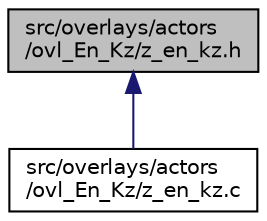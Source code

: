 digraph "src/overlays/actors/ovl_En_Kz/z_en_kz.h"
{
 // LATEX_PDF_SIZE
  edge [fontname="Helvetica",fontsize="10",labelfontname="Helvetica",labelfontsize="10"];
  node [fontname="Helvetica",fontsize="10",shape=record];
  Node1 [label="src/overlays/actors\l/ovl_En_Kz/z_en_kz.h",height=0.2,width=0.4,color="black", fillcolor="grey75", style="filled", fontcolor="black",tooltip=" "];
  Node1 -> Node2 [dir="back",color="midnightblue",fontsize="10",style="solid",fontname="Helvetica"];
  Node2 [label="src/overlays/actors\l/ovl_En_Kz/z_en_kz.c",height=0.2,width=0.4,color="black", fillcolor="white", style="filled",URL="$d6/d97/z__en__kz_8c.html",tooltip=" "];
}
